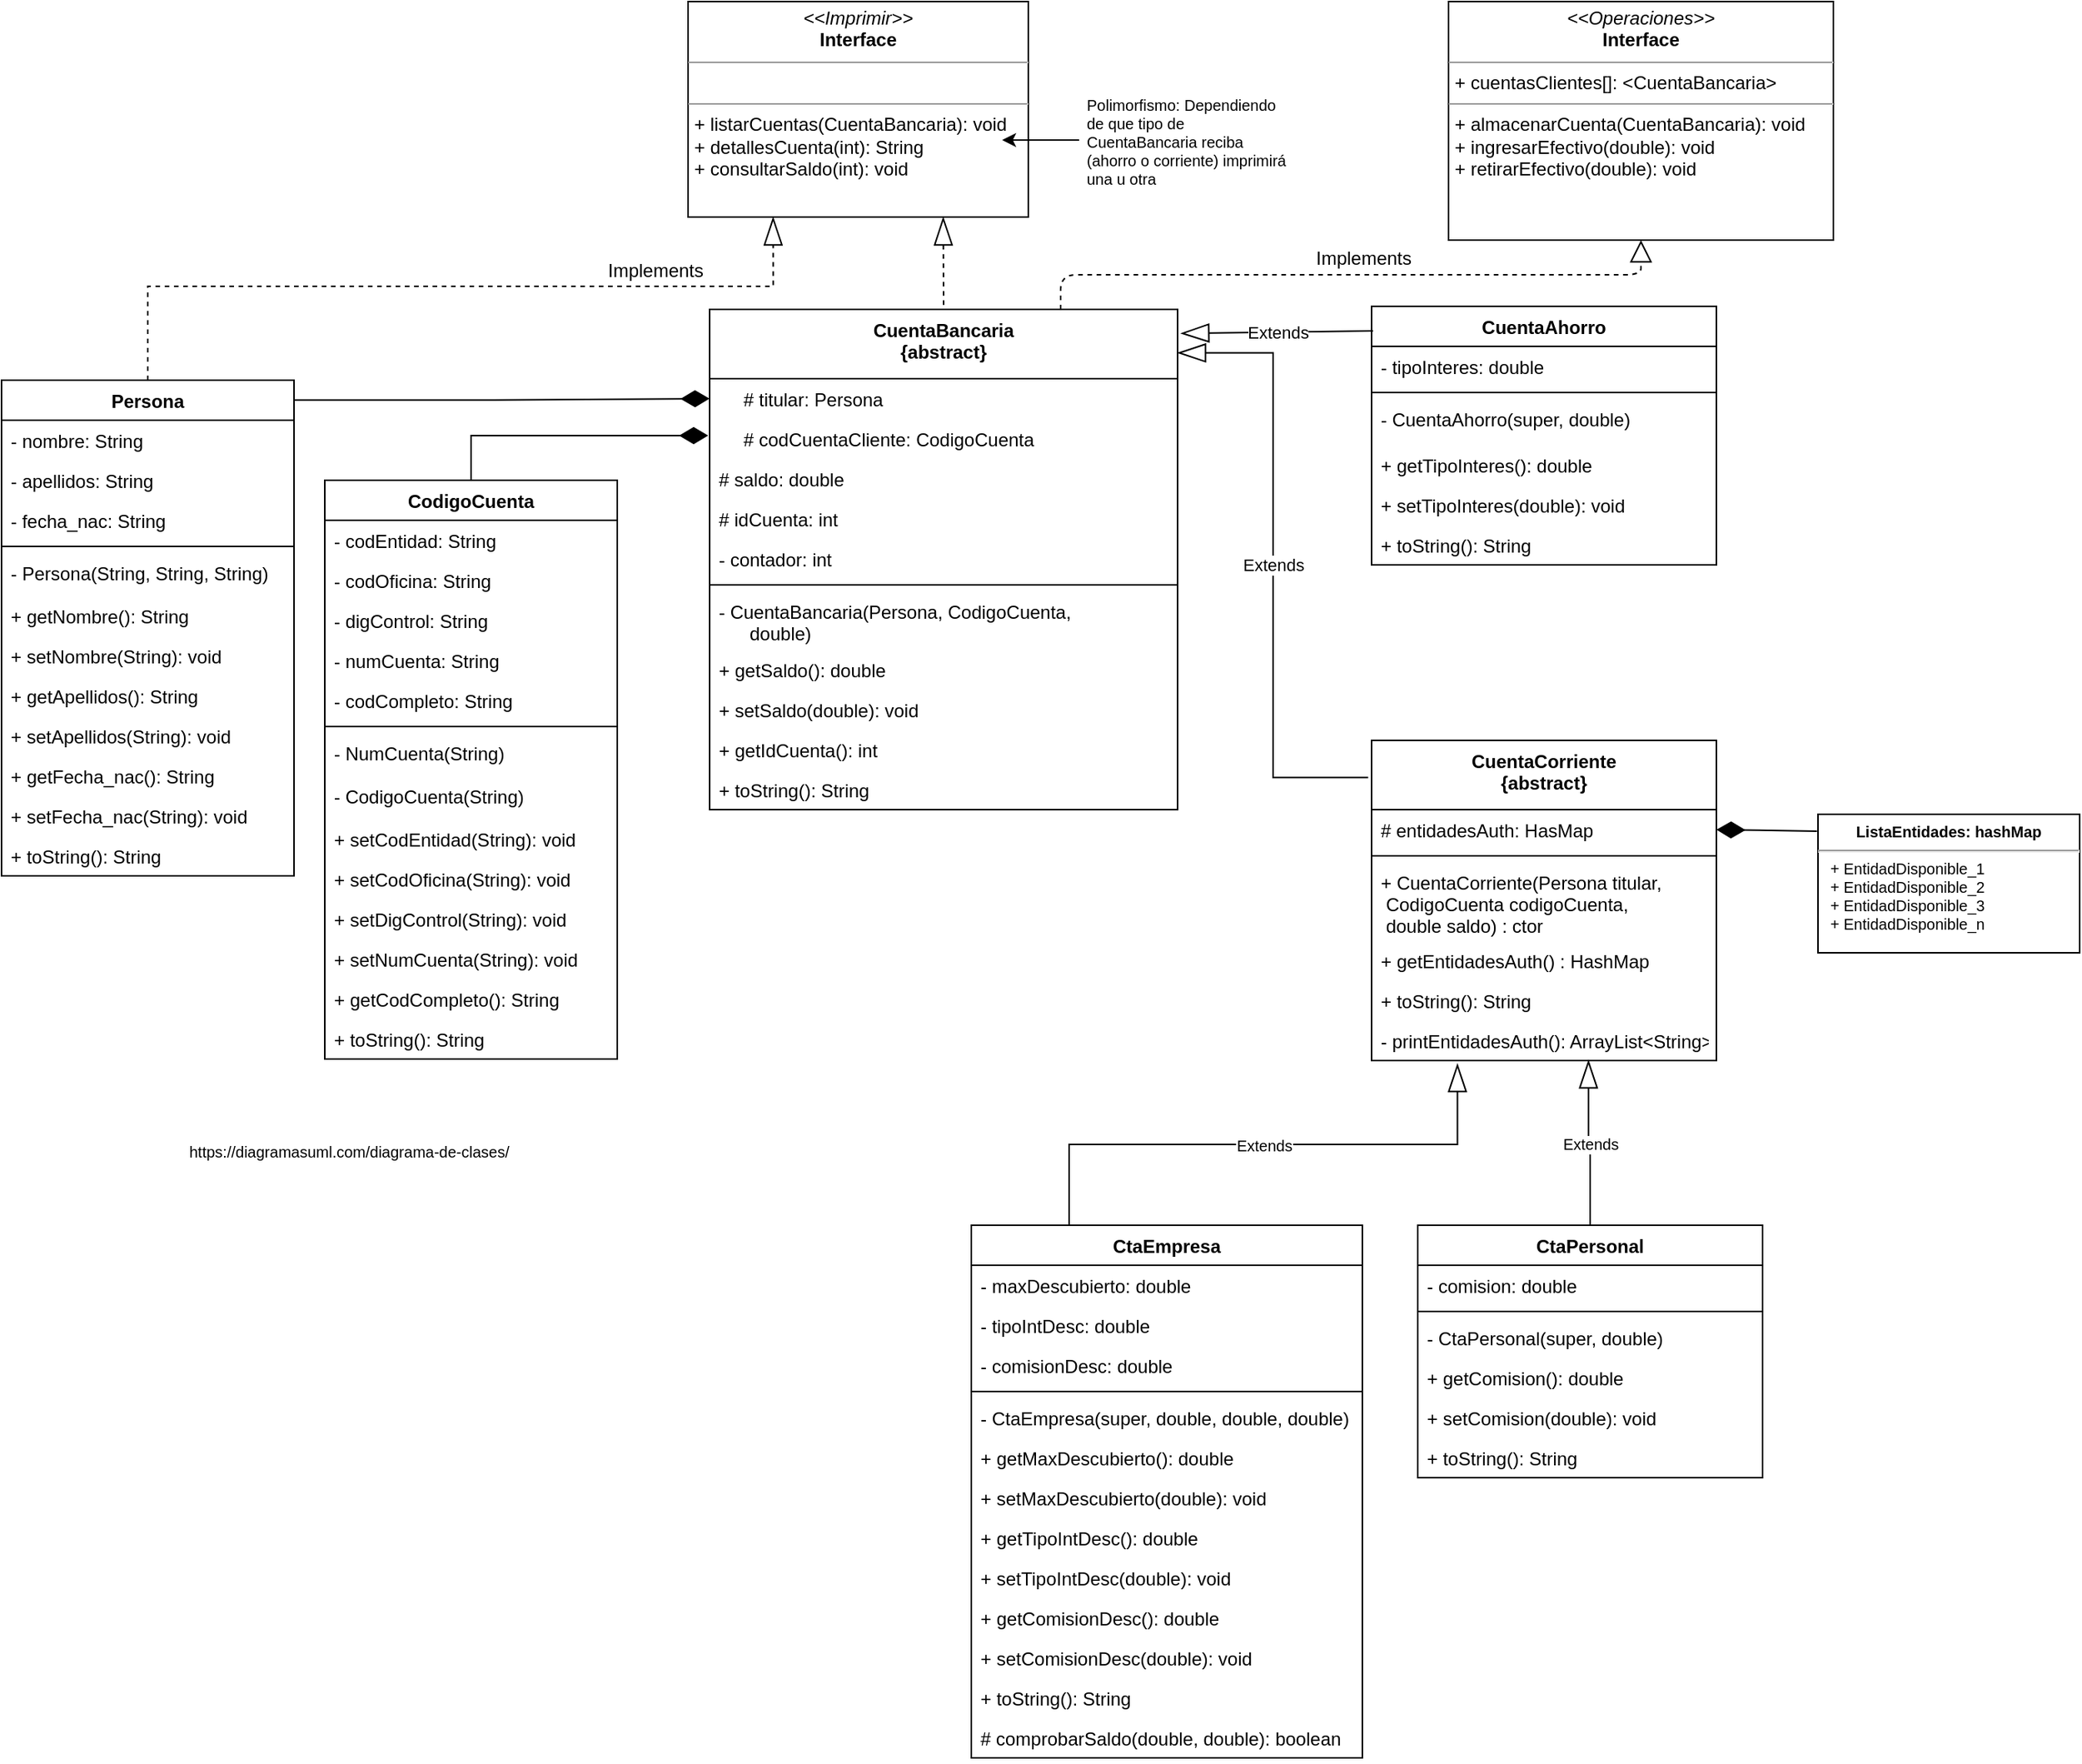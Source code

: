 <mxfile version="14.5.1" type="device"><diagram name="Page-1" id="e7e014a7-5840-1c2e-5031-d8a46d1fe8dd"><mxGraphModel dx="2089" dy="948" grid="1" gridSize="10" guides="1" tooltips="1" connect="1" arrows="1" fold="1" page="1" pageScale="1" pageWidth="1169" pageHeight="827" background="#ffffff" math="0" shadow="0"><root><mxCell id="0"/><mxCell id="1" parent="0"/><mxCell id="LSFJ8fjVTvzAKtnoxj6n-114" value="" style="edgeStyle=orthogonalEdgeStyle;orthogonalLoop=1;jettySize=auto;html=1;endArrow=diamondThin;endFill=1;endSize=16;rounded=0;exitX=0.995;exitY=0.04;exitDx=0;exitDy=0;exitPerimeter=0;" parent="1" source="LSFJ8fjVTvzAKtnoxj6n-41" target="LSFJ8fjVTvzAKtnoxj6n-102" edge="1"><mxGeometry relative="1" as="geometry"/></mxCell><mxCell id="LSFJ8fjVTvzAKtnoxj6n-211" style="edgeStyle=orthogonalEdgeStyle;orthogonalLoop=1;jettySize=auto;html=1;exitX=0.5;exitY=0;exitDx=0;exitDy=0;entryX=0.25;entryY=1;entryDx=0;entryDy=0;endArrow=blockThin;endFill=0;endSize=16;dashed=1;rounded=0;startArrow=none;startFill=0;" parent="1" source="LSFJ8fjVTvzAKtnoxj6n-41" target="LSFJ8fjVTvzAKtnoxj6n-49" edge="1"><mxGeometry relative="1" as="geometry"><Array as="points"><mxPoint x="35" y="190"/><mxPoint x="441" y="190"/></Array></mxGeometry></mxCell><mxCell id="LSFJ8fjVTvzAKtnoxj6n-41" value="Persona" style="swimlane;fontStyle=1;align=center;verticalAlign=top;childLayout=stackLayout;horizontal=1;startSize=26;horizontalStack=0;resizeParent=1;resizeParentMax=0;resizeLast=0;collapsible=1;marginBottom=0;" parent="1" vertex="1"><mxGeometry x="-60" y="251" width="190" height="322" as="geometry"><mxRectangle x="10" y="231" width="190" height="26" as="alternateBounds"/></mxGeometry></mxCell><mxCell id="LSFJ8fjVTvzAKtnoxj6n-42" value="- nombre: String" style="text;strokeColor=none;fillColor=none;align=left;verticalAlign=top;spacingLeft=4;spacingRight=4;overflow=hidden;rotatable=0;points=[[0,0.5],[1,0.5]];portConstraint=eastwest;" parent="LSFJ8fjVTvzAKtnoxj6n-41" vertex="1"><mxGeometry y="26" width="190" height="26" as="geometry"/></mxCell><mxCell id="LSFJ8fjVTvzAKtnoxj6n-45" value="- apellidos: String" style="text;strokeColor=none;fillColor=none;align=left;verticalAlign=top;spacingLeft=4;spacingRight=4;overflow=hidden;rotatable=0;points=[[0,0.5],[1,0.5]];portConstraint=eastwest;" parent="LSFJ8fjVTvzAKtnoxj6n-41" vertex="1"><mxGeometry y="52" width="190" height="26" as="geometry"/></mxCell><mxCell id="LSFJ8fjVTvzAKtnoxj6n-46" value="- fecha_nac: String" style="text;strokeColor=none;fillColor=none;align=left;verticalAlign=top;spacingLeft=4;spacingRight=4;overflow=hidden;rotatable=0;points=[[0,0.5],[1,0.5]];portConstraint=eastwest;" parent="LSFJ8fjVTvzAKtnoxj6n-41" vertex="1"><mxGeometry y="78" width="190" height="26" as="geometry"/></mxCell><mxCell id="LSFJ8fjVTvzAKtnoxj6n-43" value="" style="line;strokeWidth=1;fillColor=none;align=left;verticalAlign=middle;spacingTop=-1;spacingLeft=3;spacingRight=3;rotatable=0;labelPosition=right;points=[];portConstraint=eastwest;" parent="LSFJ8fjVTvzAKtnoxj6n-41" vertex="1"><mxGeometry y="104" width="190" height="8" as="geometry"/></mxCell><mxCell id="LSFJ8fjVTvzAKtnoxj6n-44" value="- Persona(String, String, String)" style="text;strokeColor=none;fillColor=none;align=left;verticalAlign=top;spacingLeft=4;spacingRight=4;overflow=hidden;rotatable=0;points=[[0,0.5],[1,0.5]];portConstraint=eastwest;" parent="LSFJ8fjVTvzAKtnoxj6n-41" vertex="1"><mxGeometry y="112" width="190" height="28" as="geometry"/></mxCell><mxCell id="LSFJ8fjVTvzAKtnoxj6n-51" value="+ getNombre(): String" style="text;strokeColor=none;fillColor=none;align=left;verticalAlign=top;spacingLeft=4;spacingRight=4;overflow=hidden;rotatable=0;points=[[0,0.5],[1,0.5]];portConstraint=eastwest;" parent="LSFJ8fjVTvzAKtnoxj6n-41" vertex="1"><mxGeometry y="140" width="190" height="26" as="geometry"/></mxCell><mxCell id="LSFJ8fjVTvzAKtnoxj6n-52" value="+ setNombre(String): void" style="text;strokeColor=none;fillColor=none;align=left;verticalAlign=top;spacingLeft=4;spacingRight=4;overflow=hidden;rotatable=0;points=[[0,0.5],[1,0.5]];portConstraint=eastwest;" parent="LSFJ8fjVTvzAKtnoxj6n-41" vertex="1"><mxGeometry y="166" width="190" height="26" as="geometry"/></mxCell><mxCell id="LSFJ8fjVTvzAKtnoxj6n-53" value="+ getApellidos(): String" style="text;strokeColor=none;fillColor=none;align=left;verticalAlign=top;spacingLeft=4;spacingRight=4;overflow=hidden;rotatable=0;points=[[0,0.5],[1,0.5]];portConstraint=eastwest;" parent="LSFJ8fjVTvzAKtnoxj6n-41" vertex="1"><mxGeometry y="192" width="190" height="26" as="geometry"/></mxCell><mxCell id="LSFJ8fjVTvzAKtnoxj6n-54" value="+ setApellidos(String): void" style="text;strokeColor=none;fillColor=none;align=left;verticalAlign=top;spacingLeft=4;spacingRight=4;overflow=hidden;rotatable=0;points=[[0,0.5],[1,0.5]];portConstraint=eastwest;" parent="LSFJ8fjVTvzAKtnoxj6n-41" vertex="1"><mxGeometry y="218" width="190" height="26" as="geometry"/></mxCell><mxCell id="LSFJ8fjVTvzAKtnoxj6n-55" value="+ getFecha_nac(): String" style="text;strokeColor=none;fillColor=none;align=left;verticalAlign=top;spacingLeft=4;spacingRight=4;overflow=hidden;rotatable=0;points=[[0,0.5],[1,0.5]];portConstraint=eastwest;" parent="LSFJ8fjVTvzAKtnoxj6n-41" vertex="1"><mxGeometry y="244" width="190" height="26" as="geometry"/></mxCell><mxCell id="LSFJ8fjVTvzAKtnoxj6n-203" value="+ setFecha_nac(String): void" style="text;strokeColor=none;fillColor=none;align=left;verticalAlign=top;spacingLeft=4;spacingRight=4;overflow=hidden;rotatable=0;points=[[0,0.5],[1,0.5]];portConstraint=eastwest;" parent="LSFJ8fjVTvzAKtnoxj6n-41" vertex="1"><mxGeometry y="270" width="190" height="26" as="geometry"/></mxCell><mxCell id="LSFJ8fjVTvzAKtnoxj6n-56" value="+ toString(): String" style="text;strokeColor=none;fillColor=none;align=left;verticalAlign=top;spacingLeft=4;spacingRight=4;overflow=hidden;rotatable=0;points=[[0,0.5],[1,0.5]];portConstraint=eastwest;" parent="LSFJ8fjVTvzAKtnoxj6n-41" vertex="1"><mxGeometry y="296" width="190" height="26" as="geometry"/></mxCell><mxCell id="LSFJ8fjVTvzAKtnoxj6n-210" value="" style="orthogonalLoop=1;jettySize=auto;html=1;endArrow=none;endFill=0;endSize=10;entryX=0.5;entryY=0;entryDx=0;entryDy=0;exitX=0.75;exitY=1;exitDx=0;exitDy=0;dashed=1;rounded=0;startArrow=blockThin;startFill=0;startSize=16;" parent="1" source="LSFJ8fjVTvzAKtnoxj6n-49" target="LSFJ8fjVTvzAKtnoxj6n-59" edge="1"><mxGeometry relative="1" as="geometry"><mxPoint x="610" y="195" as="targetPoint"/></mxGeometry></mxCell><mxCell id="LSFJ8fjVTvzAKtnoxj6n-49" value="&lt;p style=&quot;margin: 0px ; margin-top: 4px ; text-align: center&quot;&gt;&lt;i&gt;&amp;lt;&amp;lt;Imprimir&amp;gt;&amp;gt;&lt;/i&gt;&lt;br&gt;&lt;b&gt;Interface&lt;/b&gt;&lt;/p&gt;&lt;hr size=&quot;1&quot;&gt;&lt;p style=&quot;margin: 0px ; margin-left: 4px&quot;&gt;&lt;br&gt;&lt;/p&gt;&lt;hr size=&quot;1&quot;&gt;&lt;p style=&quot;margin: 0px ; margin-left: 4px&quot;&gt;+ listarCuentas(CuentaBancaria): void&lt;br&gt;+&amp;nbsp;&lt;span style=&quot;font-family: &amp;#34;calibri&amp;#34; , sans-serif&quot;&gt;detallesCuenta(int)&lt;/span&gt;&lt;span&gt;: String&lt;/span&gt;&lt;/p&gt;&lt;p style=&quot;margin: 0px ; margin-left: 4px&quot;&gt;&lt;span&gt;+ consultarSaldo(int): void&lt;/span&gt;&lt;br&gt;&lt;/p&gt;&lt;p style=&quot;margin: 0px ; margin-left: 4px&quot;&gt;&lt;span&gt;&lt;br&gt;&lt;/span&gt;&lt;/p&gt;" style="verticalAlign=top;align=left;overflow=fill;fontSize=12;fontFamily=Helvetica;html=1;" parent="1" vertex="1"><mxGeometry x="386" y="5" width="221" height="140" as="geometry"/></mxCell><mxCell id="LSFJ8fjVTvzAKtnoxj6n-59" value="CuentaBancaria&#10;{abstract}" style="swimlane;fontStyle=1;align=center;verticalAlign=top;childLayout=stackLayout;horizontal=1;startSize=45;horizontalStack=0;resizeParent=1;resizeParentMax=0;resizeLast=0;collapsible=1;marginBottom=0;" parent="1" vertex="1"><mxGeometry x="400" y="205" width="304" height="325" as="geometry"><mxRectangle x="296" y="30" width="120" height="26" as="alternateBounds"/></mxGeometry></mxCell><mxCell id="LSFJ8fjVTvzAKtnoxj6n-102" value="# titular: Persona" style="swimlane;fontStyle=0;align=left;verticalAlign=top;childLayout=stackLayout;horizontal=1;startSize=26;horizontalStack=0;resizeParent=1;resizeParentMax=0;resizeLast=0;collapsible=1;marginBottom=0;spacingLeft=20;fillColor=none;strokeColor=none;" parent="LSFJ8fjVTvzAKtnoxj6n-59" vertex="1" collapsed="1"><mxGeometry y="45" width="304" height="26" as="geometry"><mxRectangle x="10" y="70" width="190" height="296" as="alternateBounds"/></mxGeometry></mxCell><mxCell id="LSFJ8fjVTvzAKtnoxj6n-103" value="- nombre: String" style="text;strokeColor=none;fillColor=none;align=left;verticalAlign=top;spacingLeft=4;spacingRight=4;overflow=hidden;rotatable=0;points=[[0,0.5],[1,0.5]];portConstraint=eastwest;" parent="LSFJ8fjVTvzAKtnoxj6n-102" vertex="1"><mxGeometry y="26" width="304" height="26" as="geometry"/></mxCell><mxCell id="LSFJ8fjVTvzAKtnoxj6n-104" value="- apellidos: String" style="text;strokeColor=none;fillColor=none;align=left;verticalAlign=top;spacingLeft=4;spacingRight=4;overflow=hidden;rotatable=0;points=[[0,0.5],[1,0.5]];portConstraint=eastwest;" parent="LSFJ8fjVTvzAKtnoxj6n-102" vertex="1"><mxGeometry y="52" width="304" height="26" as="geometry"/></mxCell><mxCell id="LSFJ8fjVTvzAKtnoxj6n-105" value="- fecha_nac: String" style="text;strokeColor=none;fillColor=none;align=left;verticalAlign=top;spacingLeft=4;spacingRight=4;overflow=hidden;rotatable=0;points=[[0,0.5],[1,0.5]];portConstraint=eastwest;" parent="LSFJ8fjVTvzAKtnoxj6n-102" vertex="1"><mxGeometry y="78" width="304" height="26" as="geometry"/></mxCell><mxCell id="LSFJ8fjVTvzAKtnoxj6n-106" value="" style="line;strokeWidth=1;fillColor=none;align=left;verticalAlign=middle;spacingTop=-1;spacingLeft=3;spacingRight=3;rotatable=0;labelPosition=right;points=[];portConstraint=eastwest;" parent="LSFJ8fjVTvzAKtnoxj6n-102" vertex="1"><mxGeometry y="104" width="304" height="8" as="geometry"/></mxCell><mxCell id="LSFJ8fjVTvzAKtnoxj6n-107" value="- Persona(String, String, String)" style="text;strokeColor=none;fillColor=none;align=left;verticalAlign=top;spacingLeft=4;spacingRight=4;overflow=hidden;rotatable=0;points=[[0,0.5],[1,0.5]];portConstraint=eastwest;" parent="LSFJ8fjVTvzAKtnoxj6n-102" vertex="1"><mxGeometry y="112" width="304" height="28" as="geometry"/></mxCell><mxCell id="LSFJ8fjVTvzAKtnoxj6n-108" value="+ getNombre(): String" style="text;strokeColor=none;fillColor=none;align=left;verticalAlign=top;spacingLeft=4;spacingRight=4;overflow=hidden;rotatable=0;points=[[0,0.5],[1,0.5]];portConstraint=eastwest;" parent="LSFJ8fjVTvzAKtnoxj6n-102" vertex="1"><mxGeometry y="140" width="304" height="26" as="geometry"/></mxCell><mxCell id="LSFJ8fjVTvzAKtnoxj6n-109" value="+ setNombre(String): void" style="text;strokeColor=none;fillColor=none;align=left;verticalAlign=top;spacingLeft=4;spacingRight=4;overflow=hidden;rotatable=0;points=[[0,0.5],[1,0.5]];portConstraint=eastwest;" parent="LSFJ8fjVTvzAKtnoxj6n-102" vertex="1"><mxGeometry y="166" width="304" height="26" as="geometry"/></mxCell><mxCell id="LSFJ8fjVTvzAKtnoxj6n-110" value="+ getApellidos(): String" style="text;strokeColor=none;fillColor=none;align=left;verticalAlign=top;spacingLeft=4;spacingRight=4;overflow=hidden;rotatable=0;points=[[0,0.5],[1,0.5]];portConstraint=eastwest;" parent="LSFJ8fjVTvzAKtnoxj6n-102" vertex="1"><mxGeometry y="192" width="304" height="26" as="geometry"/></mxCell><mxCell id="LSFJ8fjVTvzAKtnoxj6n-111" value="+ setApellidos(String): void" style="text;strokeColor=none;fillColor=none;align=left;verticalAlign=top;spacingLeft=4;spacingRight=4;overflow=hidden;rotatable=0;points=[[0,0.5],[1,0.5]];portConstraint=eastwest;" parent="LSFJ8fjVTvzAKtnoxj6n-102" vertex="1"><mxGeometry y="218" width="304" height="26" as="geometry"/></mxCell><mxCell id="LSFJ8fjVTvzAKtnoxj6n-112" value="+ getFecha_nac(): String" style="text;strokeColor=none;fillColor=none;align=left;verticalAlign=top;spacingLeft=4;spacingRight=4;overflow=hidden;rotatable=0;points=[[0,0.5],[1,0.5]];portConstraint=eastwest;" parent="LSFJ8fjVTvzAKtnoxj6n-102" vertex="1"><mxGeometry y="244" width="304" height="26" as="geometry"/></mxCell><mxCell id="LSFJ8fjVTvzAKtnoxj6n-113" value="+ setFecha_nac(String): void" style="text;strokeColor=none;fillColor=none;align=left;verticalAlign=top;spacingLeft=4;spacingRight=4;overflow=hidden;rotatable=0;points=[[0,0.5],[1,0.5]];portConstraint=eastwest;" parent="LSFJ8fjVTvzAKtnoxj6n-102" vertex="1"><mxGeometry y="270" width="304" height="26" as="geometry"/></mxCell><mxCell id="LSFJ8fjVTvzAKtnoxj6n-87" value="# codCuentaCliente: CodigoCuenta" style="swimlane;fontStyle=0;align=left;verticalAlign=top;childLayout=stackLayout;horizontal=1;startSize=26;horizontalStack=0;resizeParent=1;resizeParentMax=0;resizeLast=0;collapsible=1;marginBottom=0;spacingLeft=20;fillColor=none;strokeColor=none;" parent="LSFJ8fjVTvzAKtnoxj6n-59" vertex="1" collapsed="1"><mxGeometry y="71" width="304" height="26" as="geometry"><mxRectangle y="52" width="304" height="350" as="alternateBounds"/></mxGeometry></mxCell><mxCell id="LSFJ8fjVTvzAKtnoxj6n-88" value="- codEntidad: String" style="text;strokeColor=none;fillColor=none;align=left;verticalAlign=top;spacingLeft=4;spacingRight=4;overflow=hidden;rotatable=0;points=[[0,0.5],[1,0.5]];portConstraint=eastwest;" parent="LSFJ8fjVTvzAKtnoxj6n-87" vertex="1"><mxGeometry y="26" width="304" height="26" as="geometry"/></mxCell><mxCell id="LSFJ8fjVTvzAKtnoxj6n-89" value="- codOficina: String" style="text;strokeColor=none;fillColor=none;align=left;verticalAlign=top;spacingLeft=4;spacingRight=4;overflow=hidden;rotatable=0;points=[[0,0.5],[1,0.5]];portConstraint=eastwest;" parent="LSFJ8fjVTvzAKtnoxj6n-87" vertex="1"><mxGeometry y="52" width="304" height="26" as="geometry"/></mxCell><mxCell id="LSFJ8fjVTvzAKtnoxj6n-90" value="- digControl: String" style="text;strokeColor=none;fillColor=none;align=left;verticalAlign=top;spacingLeft=4;spacingRight=4;overflow=hidden;rotatable=0;points=[[0,0.5],[1,0.5]];portConstraint=eastwest;" parent="LSFJ8fjVTvzAKtnoxj6n-87" vertex="1"><mxGeometry y="78" width="304" height="26" as="geometry"/></mxCell><mxCell id="LSFJ8fjVTvzAKtnoxj6n-91" value="- numCuenta: String" style="text;strokeColor=none;fillColor=none;align=left;verticalAlign=top;spacingLeft=4;spacingRight=4;overflow=hidden;rotatable=0;points=[[0,0.5],[1,0.5]];portConstraint=eastwest;" parent="LSFJ8fjVTvzAKtnoxj6n-87" vertex="1"><mxGeometry y="104" width="304" height="26" as="geometry"/></mxCell><mxCell id="LSFJ8fjVTvzAKtnoxj6n-92" value="- codCompleto: String" style="text;strokeColor=none;fillColor=none;align=left;verticalAlign=top;spacingLeft=4;spacingRight=4;overflow=hidden;rotatable=0;points=[[0,0.5],[1,0.5]];portConstraint=eastwest;" parent="LSFJ8fjVTvzAKtnoxj6n-87" vertex="1"><mxGeometry y="130" width="304" height="26" as="geometry"/></mxCell><mxCell id="LSFJ8fjVTvzAKtnoxj6n-93" value="" style="line;strokeWidth=1;fillColor=none;align=left;verticalAlign=middle;spacingTop=-1;spacingLeft=3;spacingRight=3;rotatable=0;labelPosition=right;points=[];portConstraint=eastwest;" parent="LSFJ8fjVTvzAKtnoxj6n-87" vertex="1"><mxGeometry y="156" width="304" height="8" as="geometry"/></mxCell><mxCell id="LSFJ8fjVTvzAKtnoxj6n-94" value="- NumCuenta(String)" style="text;strokeColor=none;fillColor=none;align=left;verticalAlign=top;spacingLeft=4;spacingRight=4;overflow=hidden;rotatable=0;points=[[0,0.5],[1,0.5]];portConstraint=eastwest;fontStyle=0;" parent="LSFJ8fjVTvzAKtnoxj6n-87" vertex="1"><mxGeometry y="164" width="304" height="28" as="geometry"/></mxCell><mxCell id="LSFJ8fjVTvzAKtnoxj6n-95" value="- CodigoCuenta(String)" style="text;strokeColor=none;fillColor=none;align=left;verticalAlign=top;spacingLeft=4;spacingRight=4;overflow=hidden;rotatable=0;points=[[0,0.5],[1,0.5]];portConstraint=eastwest;fontStyle=0;" parent="LSFJ8fjVTvzAKtnoxj6n-87" vertex="1"><mxGeometry y="192" width="304" height="28" as="geometry"/></mxCell><mxCell id="LSFJ8fjVTvzAKtnoxj6n-96" value="+ setCodEntidad(String): void" style="text;strokeColor=none;fillColor=none;align=left;verticalAlign=top;spacingLeft=4;spacingRight=4;overflow=hidden;rotatable=0;points=[[0,0.5],[1,0.5]];portConstraint=eastwest;" parent="LSFJ8fjVTvzAKtnoxj6n-87" vertex="1"><mxGeometry y="220" width="304" height="26" as="geometry"/></mxCell><mxCell id="LSFJ8fjVTvzAKtnoxj6n-97" value="+ setCodOficina(String): void" style="text;strokeColor=none;fillColor=none;align=left;verticalAlign=top;spacingLeft=4;spacingRight=4;overflow=hidden;rotatable=0;points=[[0,0.5],[1,0.5]];portConstraint=eastwest;" parent="LSFJ8fjVTvzAKtnoxj6n-87" vertex="1"><mxGeometry y="246" width="304" height="26" as="geometry"/></mxCell><mxCell id="LSFJ8fjVTvzAKtnoxj6n-98" value="+ setDigControl(String): void" style="text;strokeColor=none;fillColor=none;align=left;verticalAlign=top;spacingLeft=4;spacingRight=4;overflow=hidden;rotatable=0;points=[[0,0.5],[1,0.5]];portConstraint=eastwest;" parent="LSFJ8fjVTvzAKtnoxj6n-87" vertex="1"><mxGeometry y="272" width="304" height="26" as="geometry"/></mxCell><mxCell id="LSFJ8fjVTvzAKtnoxj6n-99" value="+ setNumCuenta(String): void" style="text;strokeColor=none;fillColor=none;align=left;verticalAlign=top;spacingLeft=4;spacingRight=4;overflow=hidden;rotatable=0;points=[[0,0.5],[1,0.5]];portConstraint=eastwest;" parent="LSFJ8fjVTvzAKtnoxj6n-87" vertex="1"><mxGeometry y="298" width="304" height="26" as="geometry"/></mxCell><mxCell id="LSFJ8fjVTvzAKtnoxj6n-100" value="+ getcodCompleto(): String" style="text;strokeColor=none;fillColor=none;align=left;verticalAlign=top;spacingLeft=4;spacingRight=4;overflow=hidden;rotatable=0;points=[[0,0.5],[1,0.5]];portConstraint=eastwest;" parent="LSFJ8fjVTvzAKtnoxj6n-87" vertex="1"><mxGeometry y="324" width="304" height="26" as="geometry"/></mxCell><mxCell id="LSFJ8fjVTvzAKtnoxj6n-64" value="# saldo: double" style="text;strokeColor=none;fillColor=none;align=left;verticalAlign=top;spacingLeft=4;spacingRight=4;overflow=hidden;rotatable=0;points=[[0,0.5],[1,0.5]];portConstraint=eastwest;" parent="LSFJ8fjVTvzAKtnoxj6n-59" vertex="1"><mxGeometry y="97" width="304" height="26" as="geometry"/></mxCell><mxCell id="EA3SRjkmur2Hzo5rxIWg-1" value="# idCuenta: int" style="text;strokeColor=none;fillColor=none;align=left;verticalAlign=top;spacingLeft=4;spacingRight=4;overflow=hidden;rotatable=0;points=[[0,0.5],[1,0.5]];portConstraint=eastwest;" parent="LSFJ8fjVTvzAKtnoxj6n-59" vertex="1"><mxGeometry y="123" width="304" height="26" as="geometry"/></mxCell><mxCell id="EA3SRjkmur2Hzo5rxIWg-3" value="- contador: int" style="text;strokeColor=none;fillColor=none;align=left;verticalAlign=top;spacingLeft=4;spacingRight=4;overflow=hidden;rotatable=0;points=[[0,0.5],[1,0.5]];portConstraint=eastwest;" parent="LSFJ8fjVTvzAKtnoxj6n-59" vertex="1"><mxGeometry y="149" width="304" height="26" as="geometry"/></mxCell><mxCell id="LSFJ8fjVTvzAKtnoxj6n-61" value="" style="line;strokeWidth=1;fillColor=none;align=left;verticalAlign=middle;spacingTop=-1;spacingLeft=3;spacingRight=3;rotatable=0;labelPosition=right;points=[];portConstraint=eastwest;" parent="LSFJ8fjVTvzAKtnoxj6n-59" vertex="1"><mxGeometry y="175" width="304" height="8" as="geometry"/></mxCell><mxCell id="LSFJ8fjVTvzAKtnoxj6n-62" value="- CuentaBancaria(Persona, CodigoCuenta,&#10;      double)" style="text;strokeColor=none;fillColor=none;align=left;verticalAlign=top;spacingLeft=4;spacingRight=4;overflow=hidden;rotatable=0;points=[[0,0.5],[1,0.5]];portConstraint=eastwest;" parent="LSFJ8fjVTvzAKtnoxj6n-59" vertex="1"><mxGeometry y="183" width="304" height="38" as="geometry"/></mxCell><mxCell id="LSFJ8fjVTvzAKtnoxj6n-215" value="+ getSaldo(): double" style="text;strokeColor=none;fillColor=none;align=left;verticalAlign=top;spacingLeft=4;spacingRight=4;overflow=hidden;rotatable=0;points=[[0,0.5],[1,0.5]];portConstraint=eastwest;" parent="LSFJ8fjVTvzAKtnoxj6n-59" vertex="1"><mxGeometry y="221" width="304" height="26" as="geometry"/></mxCell><mxCell id="LSFJ8fjVTvzAKtnoxj6n-216" value="+ setSaldo(double): void" style="text;strokeColor=none;fillColor=none;align=left;verticalAlign=top;spacingLeft=4;spacingRight=4;overflow=hidden;rotatable=0;points=[[0,0.5],[1,0.5]];portConstraint=eastwest;" parent="LSFJ8fjVTvzAKtnoxj6n-59" vertex="1"><mxGeometry y="247" width="304" height="26" as="geometry"/></mxCell><mxCell id="EA3SRjkmur2Hzo5rxIWg-4" value="+ getIdCuenta(): int" style="text;strokeColor=none;fillColor=none;align=left;verticalAlign=top;spacingLeft=4;spacingRight=4;overflow=hidden;rotatable=0;points=[[0,0.5],[1,0.5]];portConstraint=eastwest;" parent="LSFJ8fjVTvzAKtnoxj6n-59" vertex="1"><mxGeometry y="273" width="304" height="26" as="geometry"/></mxCell><mxCell id="LSFJ8fjVTvzAKtnoxj6n-205" value="+ toString(): String" style="text;strokeColor=none;fillColor=none;align=left;verticalAlign=top;spacingLeft=4;spacingRight=4;overflow=hidden;rotatable=0;points=[[0,0.5],[1,0.5]];portConstraint=eastwest;" parent="LSFJ8fjVTvzAKtnoxj6n-59" vertex="1"><mxGeometry y="299" width="304" height="26" as="geometry"/></mxCell><mxCell id="LSFJ8fjVTvzAKtnoxj6n-101" value="" style="edgeStyle=orthogonalEdgeStyle;orthogonalLoop=1;jettySize=auto;html=1;endArrow=diamondThin;endFill=1;endSize=16;rounded=0;entryX=-0.003;entryY=0.436;entryDx=0;entryDy=0;entryPerimeter=0;" parent="1" source="LSFJ8fjVTvzAKtnoxj6n-70" target="LSFJ8fjVTvzAKtnoxj6n-87" edge="1"><mxGeometry relative="1" as="geometry"><Array as="points"><mxPoint x="245" y="287"/><mxPoint x="399" y="287"/></Array></mxGeometry></mxCell><mxCell id="LSFJ8fjVTvzAKtnoxj6n-70" value="CodigoCuenta" style="swimlane;fontStyle=1;align=center;verticalAlign=top;childLayout=stackLayout;horizontal=1;startSize=26;horizontalStack=0;resizeParent=1;resizeParentMax=0;resizeLast=0;collapsible=1;marginBottom=0;" parent="1" vertex="1"><mxGeometry x="150" y="316" width="190" height="376" as="geometry"><mxRectangle x="220" y="256" width="190" height="26" as="alternateBounds"/></mxGeometry></mxCell><mxCell id="LSFJ8fjVTvzAKtnoxj6n-71" value="- codEntidad: String" style="text;strokeColor=none;fillColor=none;align=left;verticalAlign=top;spacingLeft=4;spacingRight=4;overflow=hidden;rotatable=0;points=[[0,0.5],[1,0.5]];portConstraint=eastwest;" parent="LSFJ8fjVTvzAKtnoxj6n-70" vertex="1"><mxGeometry y="26" width="190" height="26" as="geometry"/></mxCell><mxCell id="LSFJ8fjVTvzAKtnoxj6n-72" value="- codOficina: String" style="text;strokeColor=none;fillColor=none;align=left;verticalAlign=top;spacingLeft=4;spacingRight=4;overflow=hidden;rotatable=0;points=[[0,0.5],[1,0.5]];portConstraint=eastwest;" parent="LSFJ8fjVTvzAKtnoxj6n-70" vertex="1"><mxGeometry y="52" width="190" height="26" as="geometry"/></mxCell><mxCell id="LSFJ8fjVTvzAKtnoxj6n-73" value="- digControl: String" style="text;strokeColor=none;fillColor=none;align=left;verticalAlign=top;spacingLeft=4;spacingRight=4;overflow=hidden;rotatable=0;points=[[0,0.5],[1,0.5]];portConstraint=eastwest;" parent="LSFJ8fjVTvzAKtnoxj6n-70" vertex="1"><mxGeometry y="78" width="190" height="26" as="geometry"/></mxCell><mxCell id="LSFJ8fjVTvzAKtnoxj6n-82" value="- numCuenta: String" style="text;strokeColor=none;fillColor=none;align=left;verticalAlign=top;spacingLeft=4;spacingRight=4;overflow=hidden;rotatable=0;points=[[0,0.5],[1,0.5]];portConstraint=eastwest;" parent="LSFJ8fjVTvzAKtnoxj6n-70" vertex="1"><mxGeometry y="104" width="190" height="26" as="geometry"/></mxCell><mxCell id="LSFJ8fjVTvzAKtnoxj6n-83" value="- codCompleto: String" style="text;strokeColor=none;fillColor=none;align=left;verticalAlign=top;spacingLeft=4;spacingRight=4;overflow=hidden;rotatable=0;points=[[0,0.5],[1,0.5]];portConstraint=eastwest;" parent="LSFJ8fjVTvzAKtnoxj6n-70" vertex="1"><mxGeometry y="130" width="190" height="26" as="geometry"/></mxCell><mxCell id="LSFJ8fjVTvzAKtnoxj6n-74" value="" style="line;strokeWidth=1;fillColor=none;align=left;verticalAlign=middle;spacingTop=-1;spacingLeft=3;spacingRight=3;rotatable=0;labelPosition=right;points=[];portConstraint=eastwest;" parent="LSFJ8fjVTvzAKtnoxj6n-70" vertex="1"><mxGeometry y="156" width="190" height="8" as="geometry"/></mxCell><mxCell id="LSFJ8fjVTvzAKtnoxj6n-75" value="- NumCuenta(String)" style="text;strokeColor=none;fillColor=none;align=left;verticalAlign=top;spacingLeft=4;spacingRight=4;overflow=hidden;rotatable=0;points=[[0,0.5],[1,0.5]];portConstraint=eastwest;fontStyle=0;" parent="LSFJ8fjVTvzAKtnoxj6n-70" vertex="1"><mxGeometry y="164" width="190" height="28" as="geometry"/></mxCell><mxCell id="LSFJ8fjVTvzAKtnoxj6n-84" value="- CodigoCuenta(String)" style="text;strokeColor=none;fillColor=none;align=left;verticalAlign=top;spacingLeft=4;spacingRight=4;overflow=hidden;rotatable=0;points=[[0,0.5],[1,0.5]];portConstraint=eastwest;fontStyle=0;" parent="LSFJ8fjVTvzAKtnoxj6n-70" vertex="1"><mxGeometry y="192" width="190" height="28" as="geometry"/></mxCell><mxCell id="LSFJ8fjVTvzAKtnoxj6n-77" value="+ setCodEntidad(String): void" style="text;strokeColor=none;fillColor=none;align=left;verticalAlign=top;spacingLeft=4;spacingRight=4;overflow=hidden;rotatable=0;points=[[0,0.5],[1,0.5]];portConstraint=eastwest;" parent="LSFJ8fjVTvzAKtnoxj6n-70" vertex="1"><mxGeometry y="220" width="190" height="26" as="geometry"/></mxCell><mxCell id="LSFJ8fjVTvzAKtnoxj6n-79" value="+ setCodOficina(String): void" style="text;strokeColor=none;fillColor=none;align=left;verticalAlign=top;spacingLeft=4;spacingRight=4;overflow=hidden;rotatable=0;points=[[0,0.5],[1,0.5]];portConstraint=eastwest;" parent="LSFJ8fjVTvzAKtnoxj6n-70" vertex="1"><mxGeometry y="246" width="190" height="26" as="geometry"/></mxCell><mxCell id="LSFJ8fjVTvzAKtnoxj6n-81" value="+ setDigControl(String): void" style="text;strokeColor=none;fillColor=none;align=left;verticalAlign=top;spacingLeft=4;spacingRight=4;overflow=hidden;rotatable=0;points=[[0,0.5],[1,0.5]];portConstraint=eastwest;" parent="LSFJ8fjVTvzAKtnoxj6n-70" vertex="1"><mxGeometry y="272" width="190" height="26" as="geometry"/></mxCell><mxCell id="LSFJ8fjVTvzAKtnoxj6n-85" value="+ setNumCuenta(String): void" style="text;strokeColor=none;fillColor=none;align=left;verticalAlign=top;spacingLeft=4;spacingRight=4;overflow=hidden;rotatable=0;points=[[0,0.5],[1,0.5]];portConstraint=eastwest;" parent="LSFJ8fjVTvzAKtnoxj6n-70" vertex="1"><mxGeometry y="298" width="190" height="26" as="geometry"/></mxCell><mxCell id="LSFJ8fjVTvzAKtnoxj6n-204" value="+ getCodCompleto(): String" style="text;strokeColor=none;fillColor=none;align=left;verticalAlign=top;spacingLeft=4;spacingRight=4;overflow=hidden;rotatable=0;points=[[0,0.5],[1,0.5]];portConstraint=eastwest;" parent="LSFJ8fjVTvzAKtnoxj6n-70" vertex="1"><mxGeometry y="324" width="190" height="26" as="geometry"/></mxCell><mxCell id="LSFJ8fjVTvzAKtnoxj6n-86" value="+ toString(): String" style="text;strokeColor=none;fillColor=none;align=left;verticalAlign=top;spacingLeft=4;spacingRight=4;overflow=hidden;rotatable=0;points=[[0,0.5],[1,0.5]];portConstraint=eastwest;" parent="LSFJ8fjVTvzAKtnoxj6n-70" vertex="1"><mxGeometry y="350" width="190" height="26" as="geometry"/></mxCell><mxCell id="LSFJ8fjVTvzAKtnoxj6n-130" value="CuentaCorriente&#10;{abstract}" style="swimlane;fontStyle=1;align=center;verticalAlign=top;childLayout=stackLayout;horizontal=1;startSize=45;horizontalStack=0;resizeParent=1;resizeParentMax=0;resizeLast=0;collapsible=1;marginBottom=0;" parent="1" vertex="1"><mxGeometry x="830" y="485" width="224" height="208" as="geometry"><mxRectangle x="296" y="30" width="120" height="26" as="alternateBounds"/></mxGeometry></mxCell><mxCell id="LSFJ8fjVTvzAKtnoxj6n-157" value="# entidadesAuth: HasMap" style="text;strokeColor=none;fillColor=none;align=left;verticalAlign=top;spacingLeft=4;spacingRight=4;overflow=hidden;rotatable=0;points=[[0,0.5],[1,0.5]];portConstraint=eastwest;" parent="LSFJ8fjVTvzAKtnoxj6n-130" vertex="1"><mxGeometry y="45" width="224" height="26" as="geometry"/></mxCell><mxCell id="LSFJ8fjVTvzAKtnoxj6n-159" value="" style="line;strokeWidth=1;fillColor=none;align=left;verticalAlign=middle;spacingTop=-1;spacingLeft=3;spacingRight=3;rotatable=0;labelPosition=right;points=[];portConstraint=eastwest;" parent="LSFJ8fjVTvzAKtnoxj6n-130" vertex="1"><mxGeometry y="71" width="224" height="8" as="geometry"/></mxCell><mxCell id="LSFJ8fjVTvzAKtnoxj6n-160" value="+ CuentaCorriente(Persona titular,&#10; CodigoCuenta codigoCuenta,&#10; double saldo) : ctor" style="text;strokeColor=none;fillColor=none;align=left;verticalAlign=top;spacingLeft=4;spacingRight=4;overflow=hidden;rotatable=0;points=[[0,0.5],[1,0.5]];portConstraint=eastwest;" parent="LSFJ8fjVTvzAKtnoxj6n-130" vertex="1"><mxGeometry y="79" width="224" height="51" as="geometry"/></mxCell><mxCell id="5mXOfK6ntlxuflU6w2wo-49" value="+ getEntidadesAuth() : HashMap" style="text;strokeColor=none;fillColor=none;align=left;verticalAlign=top;spacingLeft=4;spacingRight=4;overflow=hidden;rotatable=0;points=[[0,0.5],[1,0.5]];portConstraint=eastwest;" parent="LSFJ8fjVTvzAKtnoxj6n-130" vertex="1"><mxGeometry y="130" width="224" height="26" as="geometry"/></mxCell><mxCell id="LSFJ8fjVTvzAKtnoxj6n-161" value="+ toString(): String" style="text;strokeColor=none;fillColor=none;align=left;verticalAlign=top;spacingLeft=4;spacingRight=4;overflow=hidden;rotatable=0;points=[[0,0.5],[1,0.5]];portConstraint=eastwest;" parent="LSFJ8fjVTvzAKtnoxj6n-130" vertex="1"><mxGeometry y="156" width="224" height="26" as="geometry"/></mxCell><mxCell id="5mXOfK6ntlxuflU6w2wo-58" value="- printEntidadesAuth(): ArrayList&lt;String&gt;" style="text;strokeColor=none;fillColor=none;align=left;verticalAlign=top;spacingLeft=4;spacingRight=4;overflow=hidden;rotatable=0;points=[[0,0.5],[1,0.5]];portConstraint=eastwest;fontSize=12;" parent="LSFJ8fjVTvzAKtnoxj6n-130" vertex="1"><mxGeometry y="182" width="224" height="26" as="geometry"/></mxCell><mxCell id="LSFJ8fjVTvzAKtnoxj6n-165" value="CuentaAhorro" style="swimlane;fontStyle=1;align=center;verticalAlign=top;childLayout=stackLayout;horizontal=1;startSize=26;horizontalStack=0;resizeParent=1;resizeParentMax=0;resizeLast=0;collapsible=1;marginBottom=0;" parent="1" vertex="1"><mxGeometry x="830" y="203" width="224" height="168" as="geometry"><mxRectangle x="296" y="30" width="120" height="26" as="alternateBounds"/></mxGeometry></mxCell><mxCell id="LSFJ8fjVTvzAKtnoxj6n-192" value="- tipoInteres: double" style="text;strokeColor=none;fillColor=none;align=left;verticalAlign=top;spacingLeft=4;spacingRight=4;overflow=hidden;rotatable=0;points=[[0,0.5],[1,0.5]];portConstraint=eastwest;" parent="LSFJ8fjVTvzAKtnoxj6n-165" vertex="1"><mxGeometry y="26" width="224" height="26" as="geometry"/></mxCell><mxCell id="LSFJ8fjVTvzAKtnoxj6n-194" value="" style="line;strokeWidth=1;fillColor=none;align=left;verticalAlign=middle;spacingTop=-1;spacingLeft=3;spacingRight=3;rotatable=0;labelPosition=right;points=[];portConstraint=eastwest;" parent="LSFJ8fjVTvzAKtnoxj6n-165" vertex="1"><mxGeometry y="52" width="224" height="8" as="geometry"/></mxCell><mxCell id="LSFJ8fjVTvzAKtnoxj6n-195" value="- CuentaAhorro(super, double)" style="text;strokeColor=none;fillColor=none;align=left;verticalAlign=top;spacingLeft=4;spacingRight=4;overflow=hidden;rotatable=0;points=[[0,0.5],[1,0.5]];portConstraint=eastwest;" parent="LSFJ8fjVTvzAKtnoxj6n-165" vertex="1"><mxGeometry y="60" width="224" height="30" as="geometry"/></mxCell><mxCell id="LSFJ8fjVTvzAKtnoxj6n-202" value="+ getTipoInteres(): double" style="text;strokeColor=none;fillColor=none;align=left;verticalAlign=top;spacingLeft=4;spacingRight=4;overflow=hidden;rotatable=0;points=[[0,0.5],[1,0.5]];portConstraint=eastwest;" parent="LSFJ8fjVTvzAKtnoxj6n-165" vertex="1"><mxGeometry y="90" width="224" height="26" as="geometry"/></mxCell><mxCell id="LSFJ8fjVTvzAKtnoxj6n-196" value="+ setTipoInteres(double): void" style="text;strokeColor=none;fillColor=none;align=left;verticalAlign=top;spacingLeft=4;spacingRight=4;overflow=hidden;rotatable=0;points=[[0,0.5],[1,0.5]];portConstraint=eastwest;" parent="LSFJ8fjVTvzAKtnoxj6n-165" vertex="1"><mxGeometry y="116" width="224" height="26" as="geometry"/></mxCell><mxCell id="5mXOfK6ntlxuflU6w2wo-50" value="+ toString(): String" style="text;fillColor=none;align=left;verticalAlign=top;spacingLeft=4;spacingRight=4;overflow=hidden;rotatable=0;points=[[0,0.5],[1,0.5]];portConstraint=eastwest;strokeWidth=1;perimeterSpacing=0;" parent="LSFJ8fjVTvzAKtnoxj6n-165" vertex="1"><mxGeometry y="142" width="224" height="26" as="geometry"/></mxCell><mxCell id="LSFJ8fjVTvzAKtnoxj6n-212" value="Implements" style="text;html=1;strokeColor=none;fillColor=none;align=center;verticalAlign=middle;whiteSpace=wrap;" parent="1" vertex="1"><mxGeometry x="330" y="170" width="70" height="20" as="geometry"/></mxCell><mxCell id="LSFJ8fjVTvzAKtnoxj6n-213" value="Implements" style="text;html=1;strokeColor=none;fillColor=none;align=center;verticalAlign=middle;whiteSpace=wrap;" parent="1" vertex="1"><mxGeometry x="790" y="162" width="70" height="20" as="geometry"/></mxCell><mxCell id="LSFJ8fjVTvzAKtnoxj6n-217" value="Extends" style="endArrow=none;endSize=16;endFill=0;html=1;strokeColor=#000000;strokeWidth=1;fontColor=#000000;rounded=0;exitX=1;exitY=0.087;exitDx=0;exitDy=0;startArrow=blockThin;startFill=0;startSize=16;exitPerimeter=0;edgeStyle=elbowEdgeStyle;entryX=-0.01;entryY=0.116;entryDx=0;entryDy=0;entryPerimeter=0;" parent="1" source="LSFJ8fjVTvzAKtnoxj6n-59" target="LSFJ8fjVTvzAKtnoxj6n-130" edge="1"><mxGeometry width="160" relative="1" as="geometry"><mxPoint x="600" y="575" as="sourcePoint"/><mxPoint x="830" y="492" as="targetPoint"/></mxGeometry></mxCell><mxCell id="LSFJ8fjVTvzAKtnoxj6n-218" value="Extends" style="endArrow=none;endSize=16;endFill=0;html=1;strokeColor=#000000;strokeWidth=1;fontColor=#000000;rounded=0;elbow=vertical;exitX=1.007;exitY=0.048;exitDx=0;exitDy=0;startArrow=blockThin;startFill=0;startSize=16;exitPerimeter=0;entryX=0.004;entryY=0.095;entryDx=0;entryDy=0;entryPerimeter=0;" parent="1" source="LSFJ8fjVTvzAKtnoxj6n-59" target="LSFJ8fjVTvzAKtnoxj6n-165" edge="1"><mxGeometry width="160" relative="1" as="geometry"><mxPoint x="559.996" y="569.496" as="sourcePoint"/><mxPoint x="830" y="316" as="targetPoint"/></mxGeometry></mxCell><mxCell id="5mXOfK6ntlxuflU6w2wo-3" value="" style="endArrow=classic;html=1;exitX=0;exitY=0.5;exitDx=0;exitDy=0;" parent="1" edge="1"><mxGeometry width="50" height="50" relative="1" as="geometry"><mxPoint x="640" y="95" as="sourcePoint"/><mxPoint x="590" y="95" as="targetPoint"/></mxGeometry></mxCell><mxCell id="5mXOfK6ntlxuflU6w2wo-4" value="&lt;h1 style=&quot;font-size: 10px&quot;&gt;&lt;span style=&quot;font-size: 10px ; font-weight: normal&quot;&gt;Polimorfismo: Dependiendo de que tipo de CuentaBancaria reciba (ahorro o corriente) imprimirá una u otra&lt;/span&gt;&lt;br style=&quot;font-size: 10px&quot;&gt;&lt;/h1&gt;" style="text;html=1;strokeColor=none;fillColor=none;spacing=5;spacingTop=-20;whiteSpace=wrap;overflow=hidden;rounded=0;fontSize=10;" parent="1" vertex="1"><mxGeometry x="640" y="70" width="140" height="60" as="geometry"/></mxCell><mxCell id="5mXOfK6ntlxuflU6w2wo-5" value="CtaPersonal" style="swimlane;fontStyle=1;align=center;verticalAlign=top;childLayout=stackLayout;horizontal=1;startSize=26;horizontalStack=0;resizeParent=1;resizeParentMax=0;resizeLast=0;collapsible=1;marginBottom=0;" parent="1" vertex="1"><mxGeometry x="860" y="800" width="224" height="164" as="geometry"><mxRectangle x="296" y="30" width="120" height="26" as="alternateBounds"/></mxGeometry></mxCell><mxCell id="5mXOfK6ntlxuflU6w2wo-6" value="- comision: double" style="text;strokeColor=none;fillColor=none;align=left;verticalAlign=top;spacingLeft=4;spacingRight=4;overflow=hidden;rotatable=0;points=[[0,0.5],[1,0.5]];portConstraint=eastwest;" parent="5mXOfK6ntlxuflU6w2wo-5" vertex="1"><mxGeometry y="26" width="224" height="26" as="geometry"/></mxCell><mxCell id="5mXOfK6ntlxuflU6w2wo-8" value="" style="line;strokeWidth=1;fillColor=none;align=left;verticalAlign=middle;spacingTop=-1;spacingLeft=3;spacingRight=3;rotatable=0;labelPosition=right;points=[];portConstraint=eastwest;" parent="5mXOfK6ntlxuflU6w2wo-5" vertex="1"><mxGeometry y="52" width="224" height="8" as="geometry"/></mxCell><mxCell id="5mXOfK6ntlxuflU6w2wo-9" value="- CtaPersonal(super, double)" style="text;strokeColor=none;fillColor=none;align=left;verticalAlign=top;spacingLeft=4;spacingRight=4;overflow=hidden;rotatable=0;points=[[0,0.5],[1,0.5]];portConstraint=eastwest;" parent="5mXOfK6ntlxuflU6w2wo-5" vertex="1"><mxGeometry y="60" width="224" height="26" as="geometry"/></mxCell><mxCell id="5mXOfK6ntlxuflU6w2wo-10" value="+ getComision(): double" style="text;strokeColor=none;fillColor=none;align=left;verticalAlign=top;spacingLeft=4;spacingRight=4;overflow=hidden;rotatable=0;points=[[0,0.5],[1,0.5]];portConstraint=eastwest;" parent="5mXOfK6ntlxuflU6w2wo-5" vertex="1"><mxGeometry y="86" width="224" height="26" as="geometry"/></mxCell><mxCell id="5mXOfK6ntlxuflU6w2wo-11" value="+ setComision(double): void" style="text;strokeColor=none;fillColor=none;align=left;verticalAlign=top;spacingLeft=4;spacingRight=4;overflow=hidden;rotatable=0;points=[[0,0.5],[1,0.5]];portConstraint=eastwest;" parent="5mXOfK6ntlxuflU6w2wo-5" vertex="1"><mxGeometry y="112" width="224" height="26" as="geometry"/></mxCell><mxCell id="5mXOfK6ntlxuflU6w2wo-12" value="+ toString(): String" style="text;strokeColor=none;fillColor=none;align=left;verticalAlign=top;spacingLeft=4;spacingRight=4;overflow=hidden;rotatable=0;points=[[0,0.5],[1,0.5]];portConstraint=eastwest;" parent="5mXOfK6ntlxuflU6w2wo-5" vertex="1"><mxGeometry y="138" width="224" height="26" as="geometry"/></mxCell><mxCell id="5mXOfK6ntlxuflU6w2wo-14" value="CtaEmpresa" style="swimlane;fontStyle=1;align=center;verticalAlign=top;childLayout=stackLayout;horizontal=1;startSize=26;horizontalStack=0;resizeParent=1;resizeParentMax=0;resizeLast=0;collapsible=1;marginBottom=0;" parent="1" vertex="1"><mxGeometry x="570" y="800" width="254" height="346" as="geometry"><mxRectangle x="296" y="30" width="120" height="26" as="alternateBounds"/></mxGeometry></mxCell><mxCell id="5mXOfK6ntlxuflU6w2wo-15" value="- maxDescubierto: double" style="text;strokeColor=none;fillColor=none;align=left;verticalAlign=top;spacingLeft=4;spacingRight=4;overflow=hidden;rotatable=0;points=[[0,0.5],[1,0.5]];portConstraint=eastwest;" parent="5mXOfK6ntlxuflU6w2wo-14" vertex="1"><mxGeometry y="26" width="254" height="26" as="geometry"/></mxCell><mxCell id="5mXOfK6ntlxuflU6w2wo-52" value="- tipoIntDesc: double" style="text;strokeColor=none;fillColor=none;align=left;verticalAlign=top;spacingLeft=4;spacingRight=4;overflow=hidden;rotatable=0;points=[[0,0.5],[1,0.5]];portConstraint=eastwest;" parent="5mXOfK6ntlxuflU6w2wo-14" vertex="1"><mxGeometry y="52" width="254" height="26" as="geometry"/></mxCell><mxCell id="5mXOfK6ntlxuflU6w2wo-16" value="- comisionDesc: double" style="text;strokeColor=none;fillColor=none;align=left;verticalAlign=top;spacingLeft=4;spacingRight=4;overflow=hidden;rotatable=0;points=[[0,0.5],[1,0.5]];portConstraint=eastwest;" parent="5mXOfK6ntlxuflU6w2wo-14" vertex="1"><mxGeometry y="78" width="254" height="26" as="geometry"/></mxCell><mxCell id="5mXOfK6ntlxuflU6w2wo-17" value="" style="line;strokeWidth=1;fillColor=none;align=left;verticalAlign=middle;spacingTop=-1;spacingLeft=3;spacingRight=3;rotatable=0;labelPosition=right;points=[];portConstraint=eastwest;" parent="5mXOfK6ntlxuflU6w2wo-14" vertex="1"><mxGeometry y="104" width="254" height="8" as="geometry"/></mxCell><mxCell id="5mXOfK6ntlxuflU6w2wo-18" value="- CtaEmpresa(super, double, double, double)" style="text;strokeColor=none;fillColor=none;align=left;verticalAlign=top;spacingLeft=4;spacingRight=4;overflow=hidden;rotatable=0;points=[[0,0.5],[1,0.5]];portConstraint=eastwest;" parent="5mXOfK6ntlxuflU6w2wo-14" vertex="1"><mxGeometry y="112" width="254" height="26" as="geometry"/></mxCell><mxCell id="5mXOfK6ntlxuflU6w2wo-19" value="+ getMaxDescubierto(): double" style="text;strokeColor=none;fillColor=none;align=left;verticalAlign=top;spacingLeft=4;spacingRight=4;overflow=hidden;rotatable=0;points=[[0,0.5],[1,0.5]];portConstraint=eastwest;" parent="5mXOfK6ntlxuflU6w2wo-14" vertex="1"><mxGeometry y="138" width="254" height="26" as="geometry"/></mxCell><mxCell id="5mXOfK6ntlxuflU6w2wo-54" value="+ setMaxDescubierto(double): void" style="text;strokeColor=none;fillColor=none;align=left;verticalAlign=top;spacingLeft=4;spacingRight=4;overflow=hidden;rotatable=0;points=[[0,0.5],[1,0.5]];portConstraint=eastwest;" parent="5mXOfK6ntlxuflU6w2wo-14" vertex="1"><mxGeometry y="164" width="254" height="26" as="geometry"/></mxCell><mxCell id="5mXOfK6ntlxuflU6w2wo-53" value="+ getTipoIntDesc(): double" style="text;strokeColor=none;fillColor=none;align=left;verticalAlign=top;spacingLeft=4;spacingRight=4;overflow=hidden;rotatable=0;points=[[0,0.5],[1,0.5]];portConstraint=eastwest;" parent="5mXOfK6ntlxuflU6w2wo-14" vertex="1"><mxGeometry y="190" width="254" height="26" as="geometry"/></mxCell><mxCell id="5mXOfK6ntlxuflU6w2wo-56" value="+ setTipoIntDesc(double): void" style="text;strokeColor=none;fillColor=none;align=left;verticalAlign=top;spacingLeft=4;spacingRight=4;overflow=hidden;rotatable=0;points=[[0,0.5],[1,0.5]];portConstraint=eastwest;" parent="5mXOfK6ntlxuflU6w2wo-14" vertex="1"><mxGeometry y="216" width="254" height="26" as="geometry"/></mxCell><mxCell id="5mXOfK6ntlxuflU6w2wo-55" value="+ getComisionDesc(): double" style="text;strokeColor=none;fillColor=none;align=left;verticalAlign=top;spacingLeft=4;spacingRight=4;overflow=hidden;rotatable=0;points=[[0,0.5],[1,0.5]];portConstraint=eastwest;" parent="5mXOfK6ntlxuflU6w2wo-14" vertex="1"><mxGeometry y="242" width="254" height="26" as="geometry"/></mxCell><mxCell id="5mXOfK6ntlxuflU6w2wo-20" value="+ setComisionDesc(double): void" style="text;strokeColor=none;fillColor=none;align=left;verticalAlign=top;spacingLeft=4;spacingRight=4;overflow=hidden;rotatable=0;points=[[0,0.5],[1,0.5]];portConstraint=eastwest;" parent="5mXOfK6ntlxuflU6w2wo-14" vertex="1"><mxGeometry y="268" width="254" height="26" as="geometry"/></mxCell><mxCell id="5mXOfK6ntlxuflU6w2wo-21" value="+ toString(): String" style="text;strokeColor=none;fillColor=none;align=left;verticalAlign=top;spacingLeft=4;spacingRight=4;overflow=hidden;rotatable=0;points=[[0,0.5],[1,0.5]];portConstraint=eastwest;" parent="5mXOfK6ntlxuflU6w2wo-14" vertex="1"><mxGeometry y="294" width="254" height="26" as="geometry"/></mxCell><mxCell id="-ZjnHrec7JzRHPd6Sdyi-7" value="# comprobarSaldo(double, double): boolean" style="text;strokeColor=none;fillColor=none;align=left;verticalAlign=top;spacingLeft=4;spacingRight=4;overflow=hidden;rotatable=0;points=[[0,0.5],[1,0.5]];portConstraint=eastwest;" vertex="1" parent="5mXOfK6ntlxuflU6w2wo-14"><mxGeometry y="320" width="254" height="26" as="geometry"/></mxCell><mxCell id="5mXOfK6ntlxuflU6w2wo-32" value="Extends" style="endArrow=blockThin;endSize=16;endFill=0;html=1;fontSize=10;exitX=0.25;exitY=0;exitDx=0;exitDy=0;edgeStyle=elbowEdgeStyle;elbow=vertical;rounded=0;entryX=0.249;entryY=1.079;entryDx=0;entryDy=0;entryPerimeter=0;" parent="1" source="5mXOfK6ntlxuflU6w2wo-14" target="5mXOfK6ntlxuflU6w2wo-58" edge="1"><mxGeometry width="160" relative="1" as="geometry"><mxPoint x="460" y="905" as="sourcePoint"/><mxPoint x="885" y="650" as="targetPoint"/></mxGeometry></mxCell><mxCell id="5mXOfK6ntlxuflU6w2wo-33" value="Extends" style="endArrow=blockThin;endSize=16;endFill=0;html=1;strokeColor=#000000;fontSize=10;exitX=0.5;exitY=0;exitDx=0;exitDy=0;edgeStyle=elbowEdgeStyle;elbow=vertical;rounded=0;entryX=0.629;entryY=0.987;entryDx=0;entryDy=0;entryPerimeter=0;" parent="1" source="5mXOfK6ntlxuflU6w2wo-5" target="5mXOfK6ntlxuflU6w2wo-58" edge="1"><mxGeometry width="160" relative="1" as="geometry"><mxPoint x="530" y="915" as="sourcePoint"/><mxPoint x="971" y="650" as="targetPoint"/></mxGeometry></mxCell><mxCell id="5mXOfK6ntlxuflU6w2wo-42" value="&lt;p style=&quot;margin: 0px ; margin-top: 6px ; text-align: center&quot;&gt;&lt;b&gt;ListaEntidades: hashMap&lt;/b&gt;&lt;/p&gt;&lt;hr&gt;&lt;p style=&quot;margin: 0px ; margin-left: 8px&quot;&gt;+ EntidadDisponible_1&lt;/p&gt;&lt;p style=&quot;margin: 0px ; margin-left: 8px&quot;&gt;+ EntidadDisponible_2&lt;br&gt;&lt;/p&gt;&lt;p style=&quot;margin: 0px ; margin-left: 8px&quot;&gt;+ EntidadDisponible_3&lt;br&gt;&lt;/p&gt;&lt;p style=&quot;margin: 0px ; margin-left: 8px&quot;&gt;+ EntidadDisponible_n&lt;/p&gt;" style="align=left;overflow=fill;html=1;dropTarget=0;fontSize=10;" parent="1" vertex="1"><mxGeometry x="1120" y="533" width="170" height="90" as="geometry"/></mxCell><mxCell id="5mXOfK6ntlxuflU6w2wo-47" value="" style="endArrow=none;endFill=0;endSize=16;html=1;strokeColor=#000000;fontSize=10;entryX=-0.004;entryY=0.122;entryDx=0;entryDy=0;entryPerimeter=0;exitX=1;exitY=0.5;exitDx=0;exitDy=0;startSize=16;startArrow=diamondThin;startFill=1;" parent="1" source="LSFJ8fjVTvzAKtnoxj6n-157" target="5mXOfK6ntlxuflU6w2wo-42" edge="1"><mxGeometry width="160" relative="1" as="geometry"><mxPoint x="1050" y="470" as="sourcePoint"/><mxPoint x="1210" y="470" as="targetPoint"/></mxGeometry></mxCell><UserObject label="https://diagramasuml.com/diagrama-de-clases/" link="https://diagramasuml.com/diagrama-de-clases/" id="5mXOfK6ntlxuflU6w2wo-51"><mxCell style="text;whiteSpace=wrap;html=1;fontSize=10;" parent="1" vertex="1"><mxGeometry x="60" y="740" width="230" height="30" as="geometry"/></mxCell></UserObject><mxCell id="R7W876IV6IfGvtvu4JHe-2" value="&lt;p style=&quot;margin: 0px ; margin-top: 4px ; text-align: center&quot;&gt;&lt;i&gt;&amp;lt;&amp;lt;Operaciones&amp;gt;&amp;gt;&lt;/i&gt;&lt;br&gt;&lt;b&gt;Interface&lt;/b&gt;&lt;/p&gt;&lt;hr size=&quot;1&quot;&gt;&lt;p style=&quot;margin: 0px ; margin-left: 4px&quot;&gt;+ cuentasClientes[]: &amp;lt;CuentaBancaria&amp;gt;&lt;/p&gt;&lt;hr size=&quot;1&quot;&gt;&lt;p style=&quot;margin: 0px ; margin-left: 4px&quot;&gt;&lt;span style=&quot;font-family: &amp;#34;helvetica&amp;#34;&quot;&gt;+ almacenarCuenta(CuentaBancaria): void&lt;/span&gt;&lt;br&gt;&lt;/p&gt;&lt;p style=&quot;margin: 0px ; margin-left: 4px&quot;&gt;&lt;span style=&quot;font-family: &amp;#34;helvetica&amp;#34;&quot;&gt;+ ingresarEfectivo(double): void&lt;/span&gt;&lt;br&gt;&lt;/p&gt;&lt;p style=&quot;margin: 0px ; margin-left: 4px&quot;&gt;&lt;span style=&quot;font-family: &amp;#34;helvetica&amp;#34;&quot;&gt;+ retirarEfectivo(double): void&lt;/span&gt;&lt;/p&gt;" style="verticalAlign=top;align=left;overflow=fill;fontSize=12;fontFamily=Helvetica;html=1;" parent="1" vertex="1"><mxGeometry x="880" y="5" width="250" height="155" as="geometry"/></mxCell><mxCell id="R7W876IV6IfGvtvu4JHe-13" value="" style="endArrow=block;dashed=1;endFill=0;endSize=12;html=1;entryX=0.5;entryY=1;entryDx=0;entryDy=0;exitX=0.75;exitY=0;exitDx=0;exitDy=0;edgeStyle=orthogonalEdgeStyle;" parent="1" source="LSFJ8fjVTvzAKtnoxj6n-59" target="R7W876IV6IfGvtvu4JHe-2" edge="1"><mxGeometry width="160" relative="1" as="geometry"><mxPoint x="1000" y="190" as="sourcePoint"/><mxPoint x="1160" y="190" as="targetPoint"/></mxGeometry></mxCell></root></mxGraphModel></diagram></mxfile>